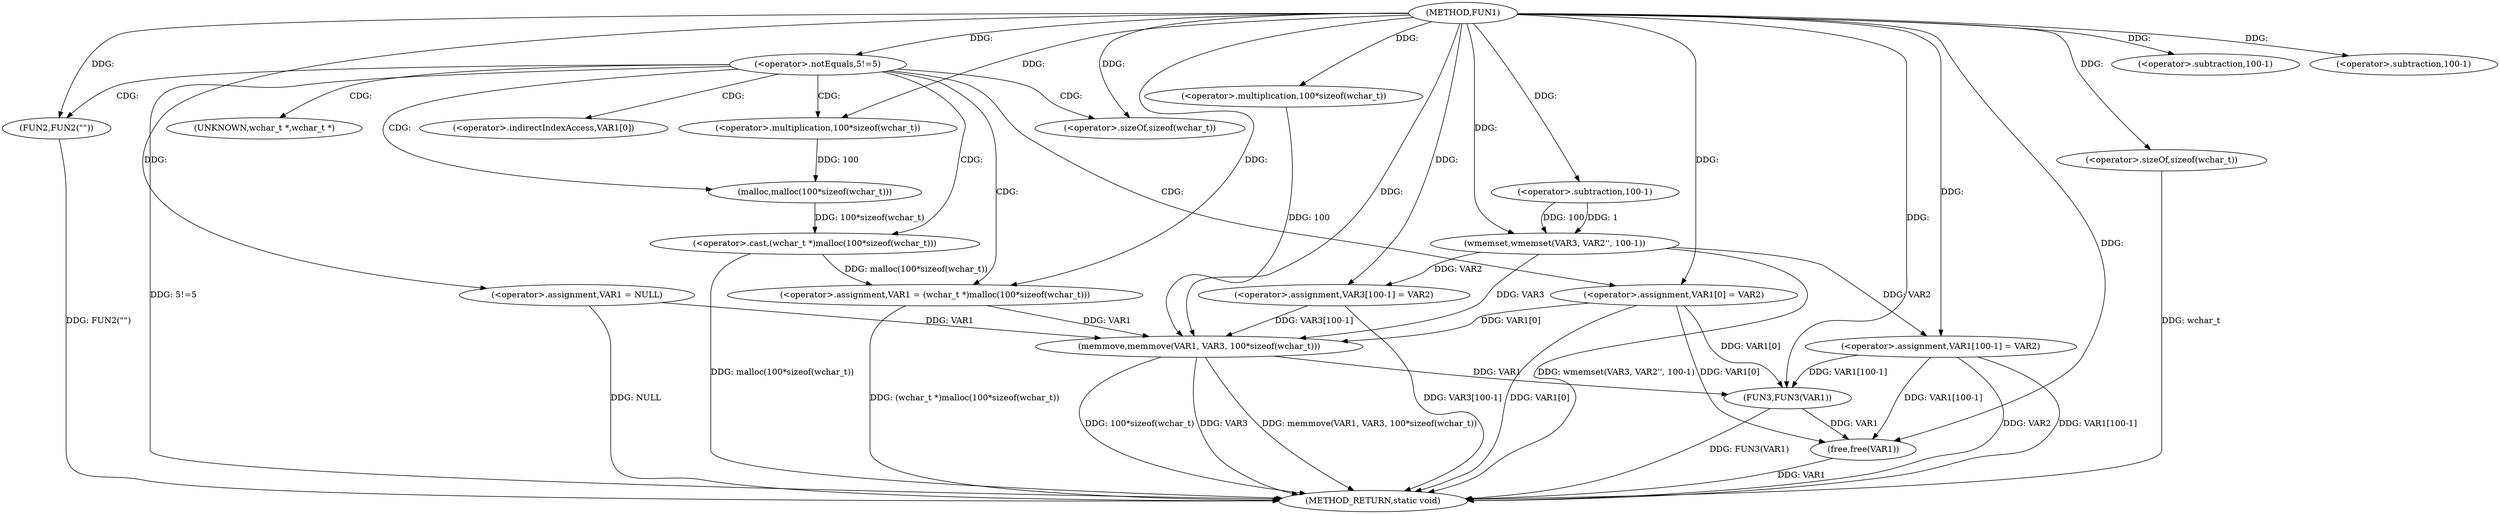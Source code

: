 digraph FUN1 {  
"1000100" [label = "(METHOD,FUN1)" ]
"1000162" [label = "(METHOD_RETURN,static void)" ]
"1000103" [label = "(<operator>.assignment,VAR1 = NULL)" ]
"1000107" [label = "(<operator>.notEquals,5!=5)" ]
"1000111" [label = "(FUN2,FUN2(\"\"))" ]
"1000115" [label = "(<operator>.assignment,VAR1 = (wchar_t *)malloc(100*sizeof(wchar_t)))" ]
"1000117" [label = "(<operator>.cast,(wchar_t *)malloc(100*sizeof(wchar_t)))" ]
"1000119" [label = "(malloc,malloc(100*sizeof(wchar_t)))" ]
"1000120" [label = "(<operator>.multiplication,100*sizeof(wchar_t))" ]
"1000122" [label = "(<operator>.sizeOf,sizeof(wchar_t))" ]
"1000124" [label = "(<operator>.assignment,VAR1[0] = VAR2)" ]
"1000131" [label = "(wmemset,wmemset(VAR3, VAR2'', 100-1))" ]
"1000134" [label = "(<operator>.subtraction,100-1)" ]
"1000137" [label = "(<operator>.assignment,VAR3[100-1] = VAR2)" ]
"1000140" [label = "(<operator>.subtraction,100-1)" ]
"1000144" [label = "(memmove,memmove(VAR1, VAR3, 100*sizeof(wchar_t)))" ]
"1000147" [label = "(<operator>.multiplication,100*sizeof(wchar_t))" ]
"1000149" [label = "(<operator>.sizeOf,sizeof(wchar_t))" ]
"1000151" [label = "(<operator>.assignment,VAR1[100-1] = VAR2)" ]
"1000154" [label = "(<operator>.subtraction,100-1)" ]
"1000158" [label = "(FUN3,FUN3(VAR1))" ]
"1000160" [label = "(free,free(VAR1))" ]
"1000118" [label = "(UNKNOWN,wchar_t *,wchar_t *)" ]
"1000125" [label = "(<operator>.indirectIndexAccess,VAR1[0])" ]
  "1000115" -> "1000162"  [ label = "DDG: (wchar_t *)malloc(100*sizeof(wchar_t))"] 
  "1000124" -> "1000162"  [ label = "DDG: VAR1[0]"] 
  "1000151" -> "1000162"  [ label = "DDG: VAR2"] 
  "1000103" -> "1000162"  [ label = "DDG: NULL"] 
  "1000151" -> "1000162"  [ label = "DDG: VAR1[100-1]"] 
  "1000149" -> "1000162"  [ label = "DDG: wchar_t"] 
  "1000137" -> "1000162"  [ label = "DDG: VAR3[100-1]"] 
  "1000117" -> "1000162"  [ label = "DDG: malloc(100*sizeof(wchar_t))"] 
  "1000144" -> "1000162"  [ label = "DDG: VAR3"] 
  "1000107" -> "1000162"  [ label = "DDG: 5!=5"] 
  "1000144" -> "1000162"  [ label = "DDG: memmove(VAR1, VAR3, 100*sizeof(wchar_t))"] 
  "1000158" -> "1000162"  [ label = "DDG: FUN3(VAR1)"] 
  "1000144" -> "1000162"  [ label = "DDG: 100*sizeof(wchar_t)"] 
  "1000111" -> "1000162"  [ label = "DDG: FUN2(\"\")"] 
  "1000160" -> "1000162"  [ label = "DDG: VAR1"] 
  "1000131" -> "1000162"  [ label = "DDG: wmemset(VAR3, VAR2'', 100-1)"] 
  "1000100" -> "1000103"  [ label = "DDG: "] 
  "1000100" -> "1000107"  [ label = "DDG: "] 
  "1000100" -> "1000111"  [ label = "DDG: "] 
  "1000117" -> "1000115"  [ label = "DDG: malloc(100*sizeof(wchar_t))"] 
  "1000100" -> "1000115"  [ label = "DDG: "] 
  "1000119" -> "1000117"  [ label = "DDG: 100*sizeof(wchar_t)"] 
  "1000120" -> "1000119"  [ label = "DDG: 100"] 
  "1000100" -> "1000120"  [ label = "DDG: "] 
  "1000100" -> "1000122"  [ label = "DDG: "] 
  "1000100" -> "1000124"  [ label = "DDG: "] 
  "1000100" -> "1000131"  [ label = "DDG: "] 
  "1000134" -> "1000131"  [ label = "DDG: 100"] 
  "1000134" -> "1000131"  [ label = "DDG: 1"] 
  "1000100" -> "1000134"  [ label = "DDG: "] 
  "1000131" -> "1000137"  [ label = "DDG: VAR2"] 
  "1000100" -> "1000137"  [ label = "DDG: "] 
  "1000100" -> "1000140"  [ label = "DDG: "] 
  "1000124" -> "1000144"  [ label = "DDG: VAR1[0]"] 
  "1000103" -> "1000144"  [ label = "DDG: VAR1"] 
  "1000115" -> "1000144"  [ label = "DDG: VAR1"] 
  "1000100" -> "1000144"  [ label = "DDG: "] 
  "1000131" -> "1000144"  [ label = "DDG: VAR3"] 
  "1000137" -> "1000144"  [ label = "DDG: VAR3[100-1]"] 
  "1000147" -> "1000144"  [ label = "DDG: 100"] 
  "1000100" -> "1000147"  [ label = "DDG: "] 
  "1000100" -> "1000149"  [ label = "DDG: "] 
  "1000100" -> "1000151"  [ label = "DDG: "] 
  "1000131" -> "1000151"  [ label = "DDG: VAR2"] 
  "1000100" -> "1000154"  [ label = "DDG: "] 
  "1000124" -> "1000158"  [ label = "DDG: VAR1[0]"] 
  "1000151" -> "1000158"  [ label = "DDG: VAR1[100-1]"] 
  "1000144" -> "1000158"  [ label = "DDG: VAR1"] 
  "1000100" -> "1000158"  [ label = "DDG: "] 
  "1000158" -> "1000160"  [ label = "DDG: VAR1"] 
  "1000124" -> "1000160"  [ label = "DDG: VAR1[0]"] 
  "1000151" -> "1000160"  [ label = "DDG: VAR1[100-1]"] 
  "1000100" -> "1000160"  [ label = "DDG: "] 
  "1000107" -> "1000124"  [ label = "CDG: "] 
  "1000107" -> "1000125"  [ label = "CDG: "] 
  "1000107" -> "1000119"  [ label = "CDG: "] 
  "1000107" -> "1000115"  [ label = "CDG: "] 
  "1000107" -> "1000120"  [ label = "CDG: "] 
  "1000107" -> "1000117"  [ label = "CDG: "] 
  "1000107" -> "1000118"  [ label = "CDG: "] 
  "1000107" -> "1000111"  [ label = "CDG: "] 
  "1000107" -> "1000122"  [ label = "CDG: "] 
}
